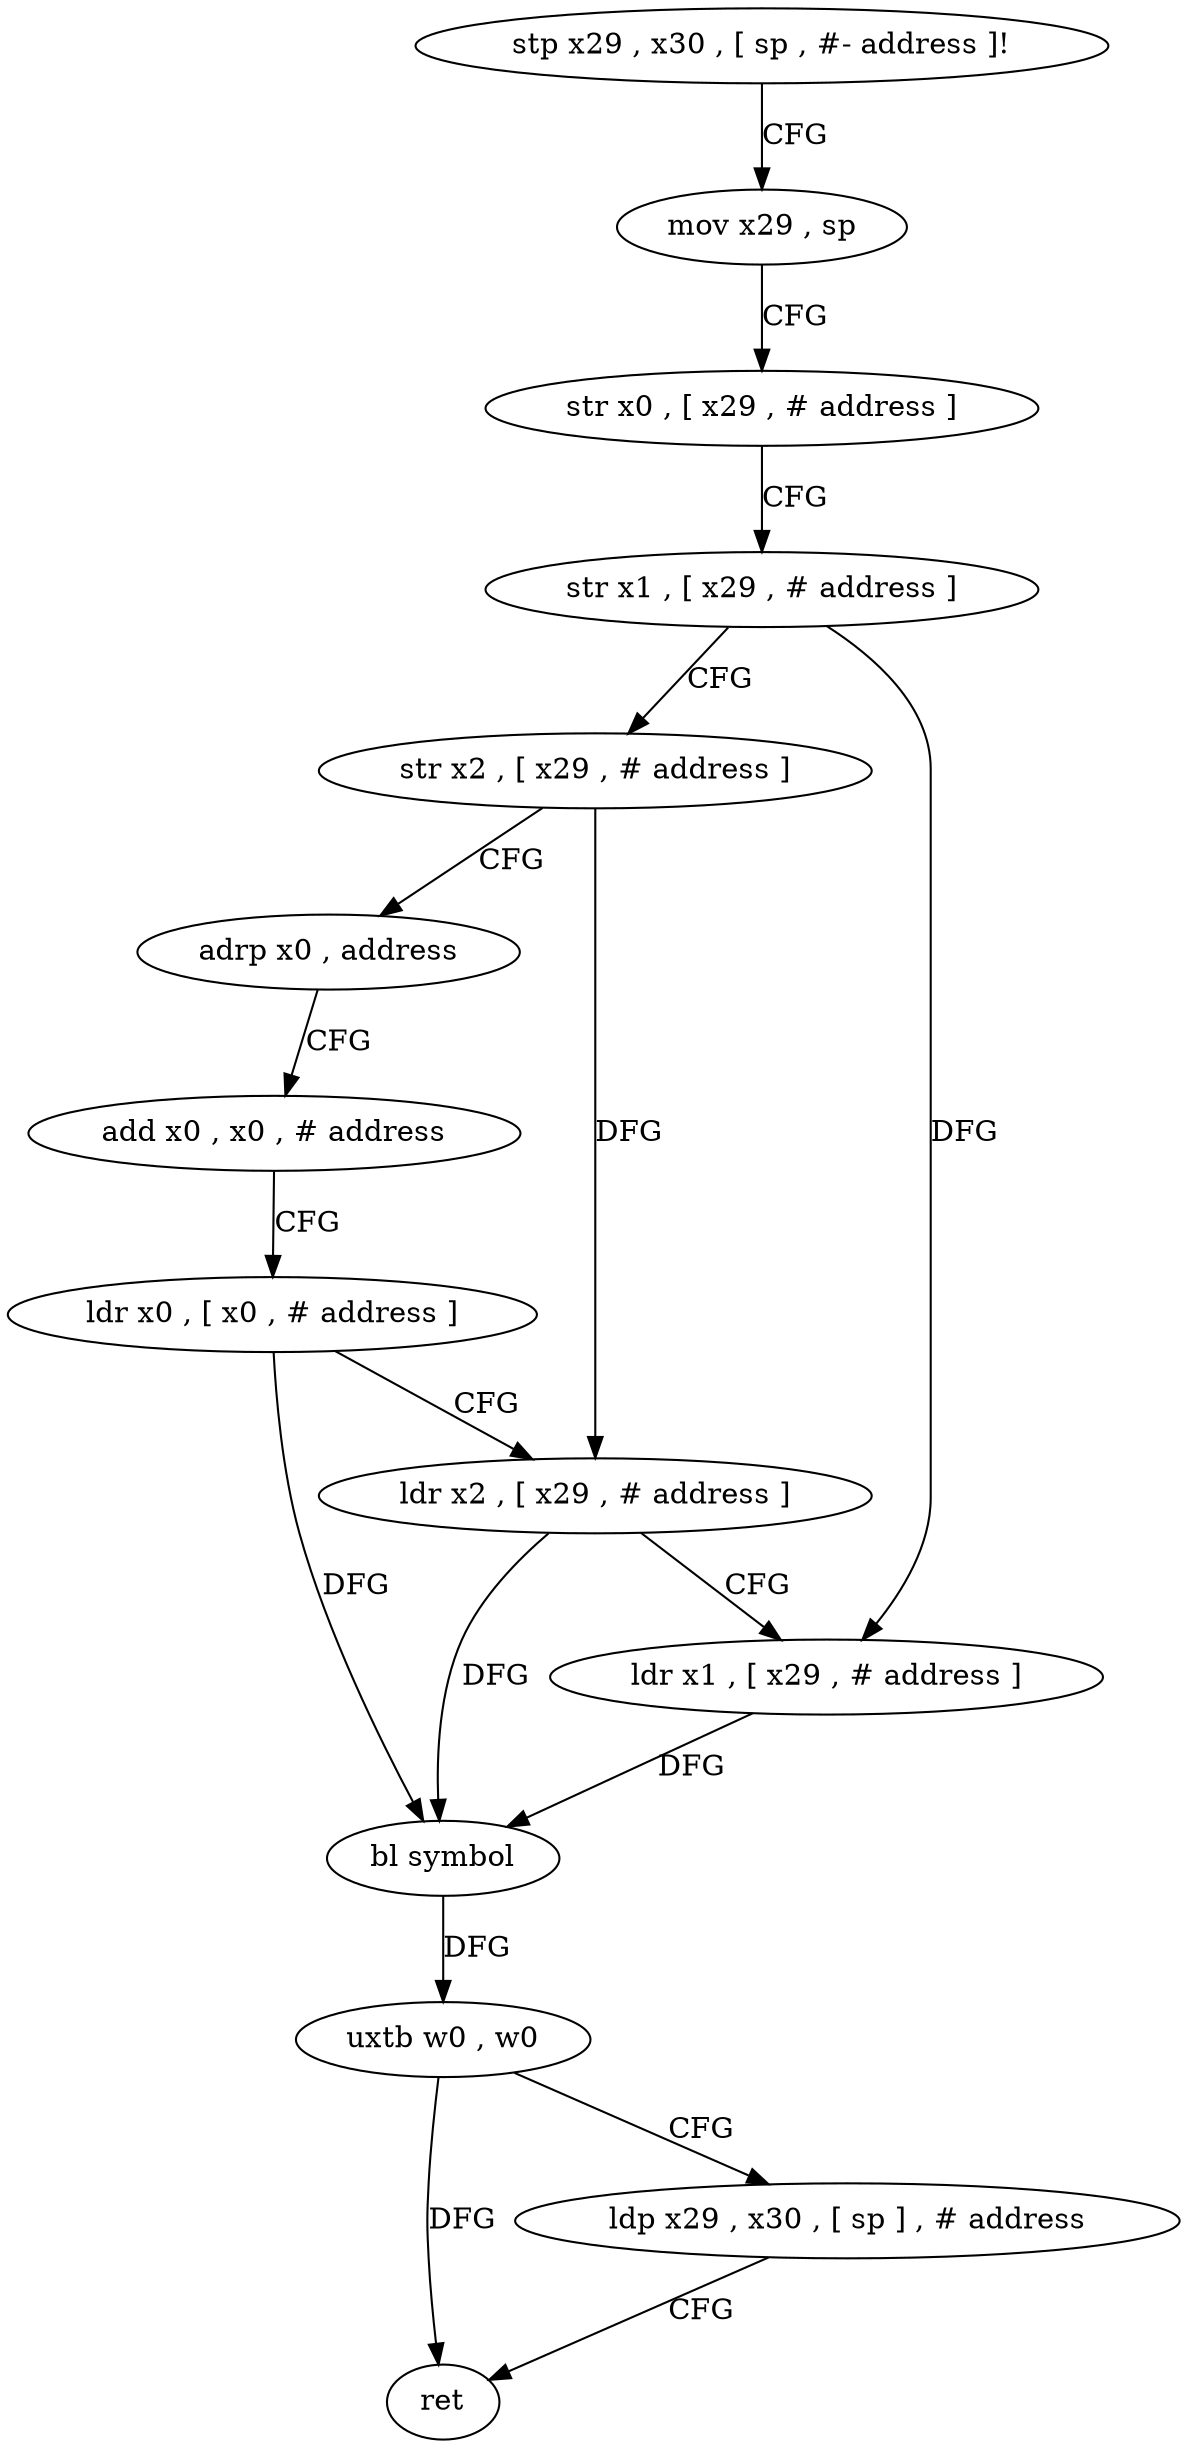 digraph "func" {
"4217244" [label = "stp x29 , x30 , [ sp , #- address ]!" ]
"4217248" [label = "mov x29 , sp" ]
"4217252" [label = "str x0 , [ x29 , # address ]" ]
"4217256" [label = "str x1 , [ x29 , # address ]" ]
"4217260" [label = "str x2 , [ x29 , # address ]" ]
"4217264" [label = "adrp x0 , address" ]
"4217268" [label = "add x0 , x0 , # address" ]
"4217272" [label = "ldr x0 , [ x0 , # address ]" ]
"4217276" [label = "ldr x2 , [ x29 , # address ]" ]
"4217280" [label = "ldr x1 , [ x29 , # address ]" ]
"4217284" [label = "bl symbol" ]
"4217288" [label = "uxtb w0 , w0" ]
"4217292" [label = "ldp x29 , x30 , [ sp ] , # address" ]
"4217296" [label = "ret" ]
"4217244" -> "4217248" [ label = "CFG" ]
"4217248" -> "4217252" [ label = "CFG" ]
"4217252" -> "4217256" [ label = "CFG" ]
"4217256" -> "4217260" [ label = "CFG" ]
"4217256" -> "4217280" [ label = "DFG" ]
"4217260" -> "4217264" [ label = "CFG" ]
"4217260" -> "4217276" [ label = "DFG" ]
"4217264" -> "4217268" [ label = "CFG" ]
"4217268" -> "4217272" [ label = "CFG" ]
"4217272" -> "4217276" [ label = "CFG" ]
"4217272" -> "4217284" [ label = "DFG" ]
"4217276" -> "4217280" [ label = "CFG" ]
"4217276" -> "4217284" [ label = "DFG" ]
"4217280" -> "4217284" [ label = "DFG" ]
"4217284" -> "4217288" [ label = "DFG" ]
"4217288" -> "4217292" [ label = "CFG" ]
"4217288" -> "4217296" [ label = "DFG" ]
"4217292" -> "4217296" [ label = "CFG" ]
}
